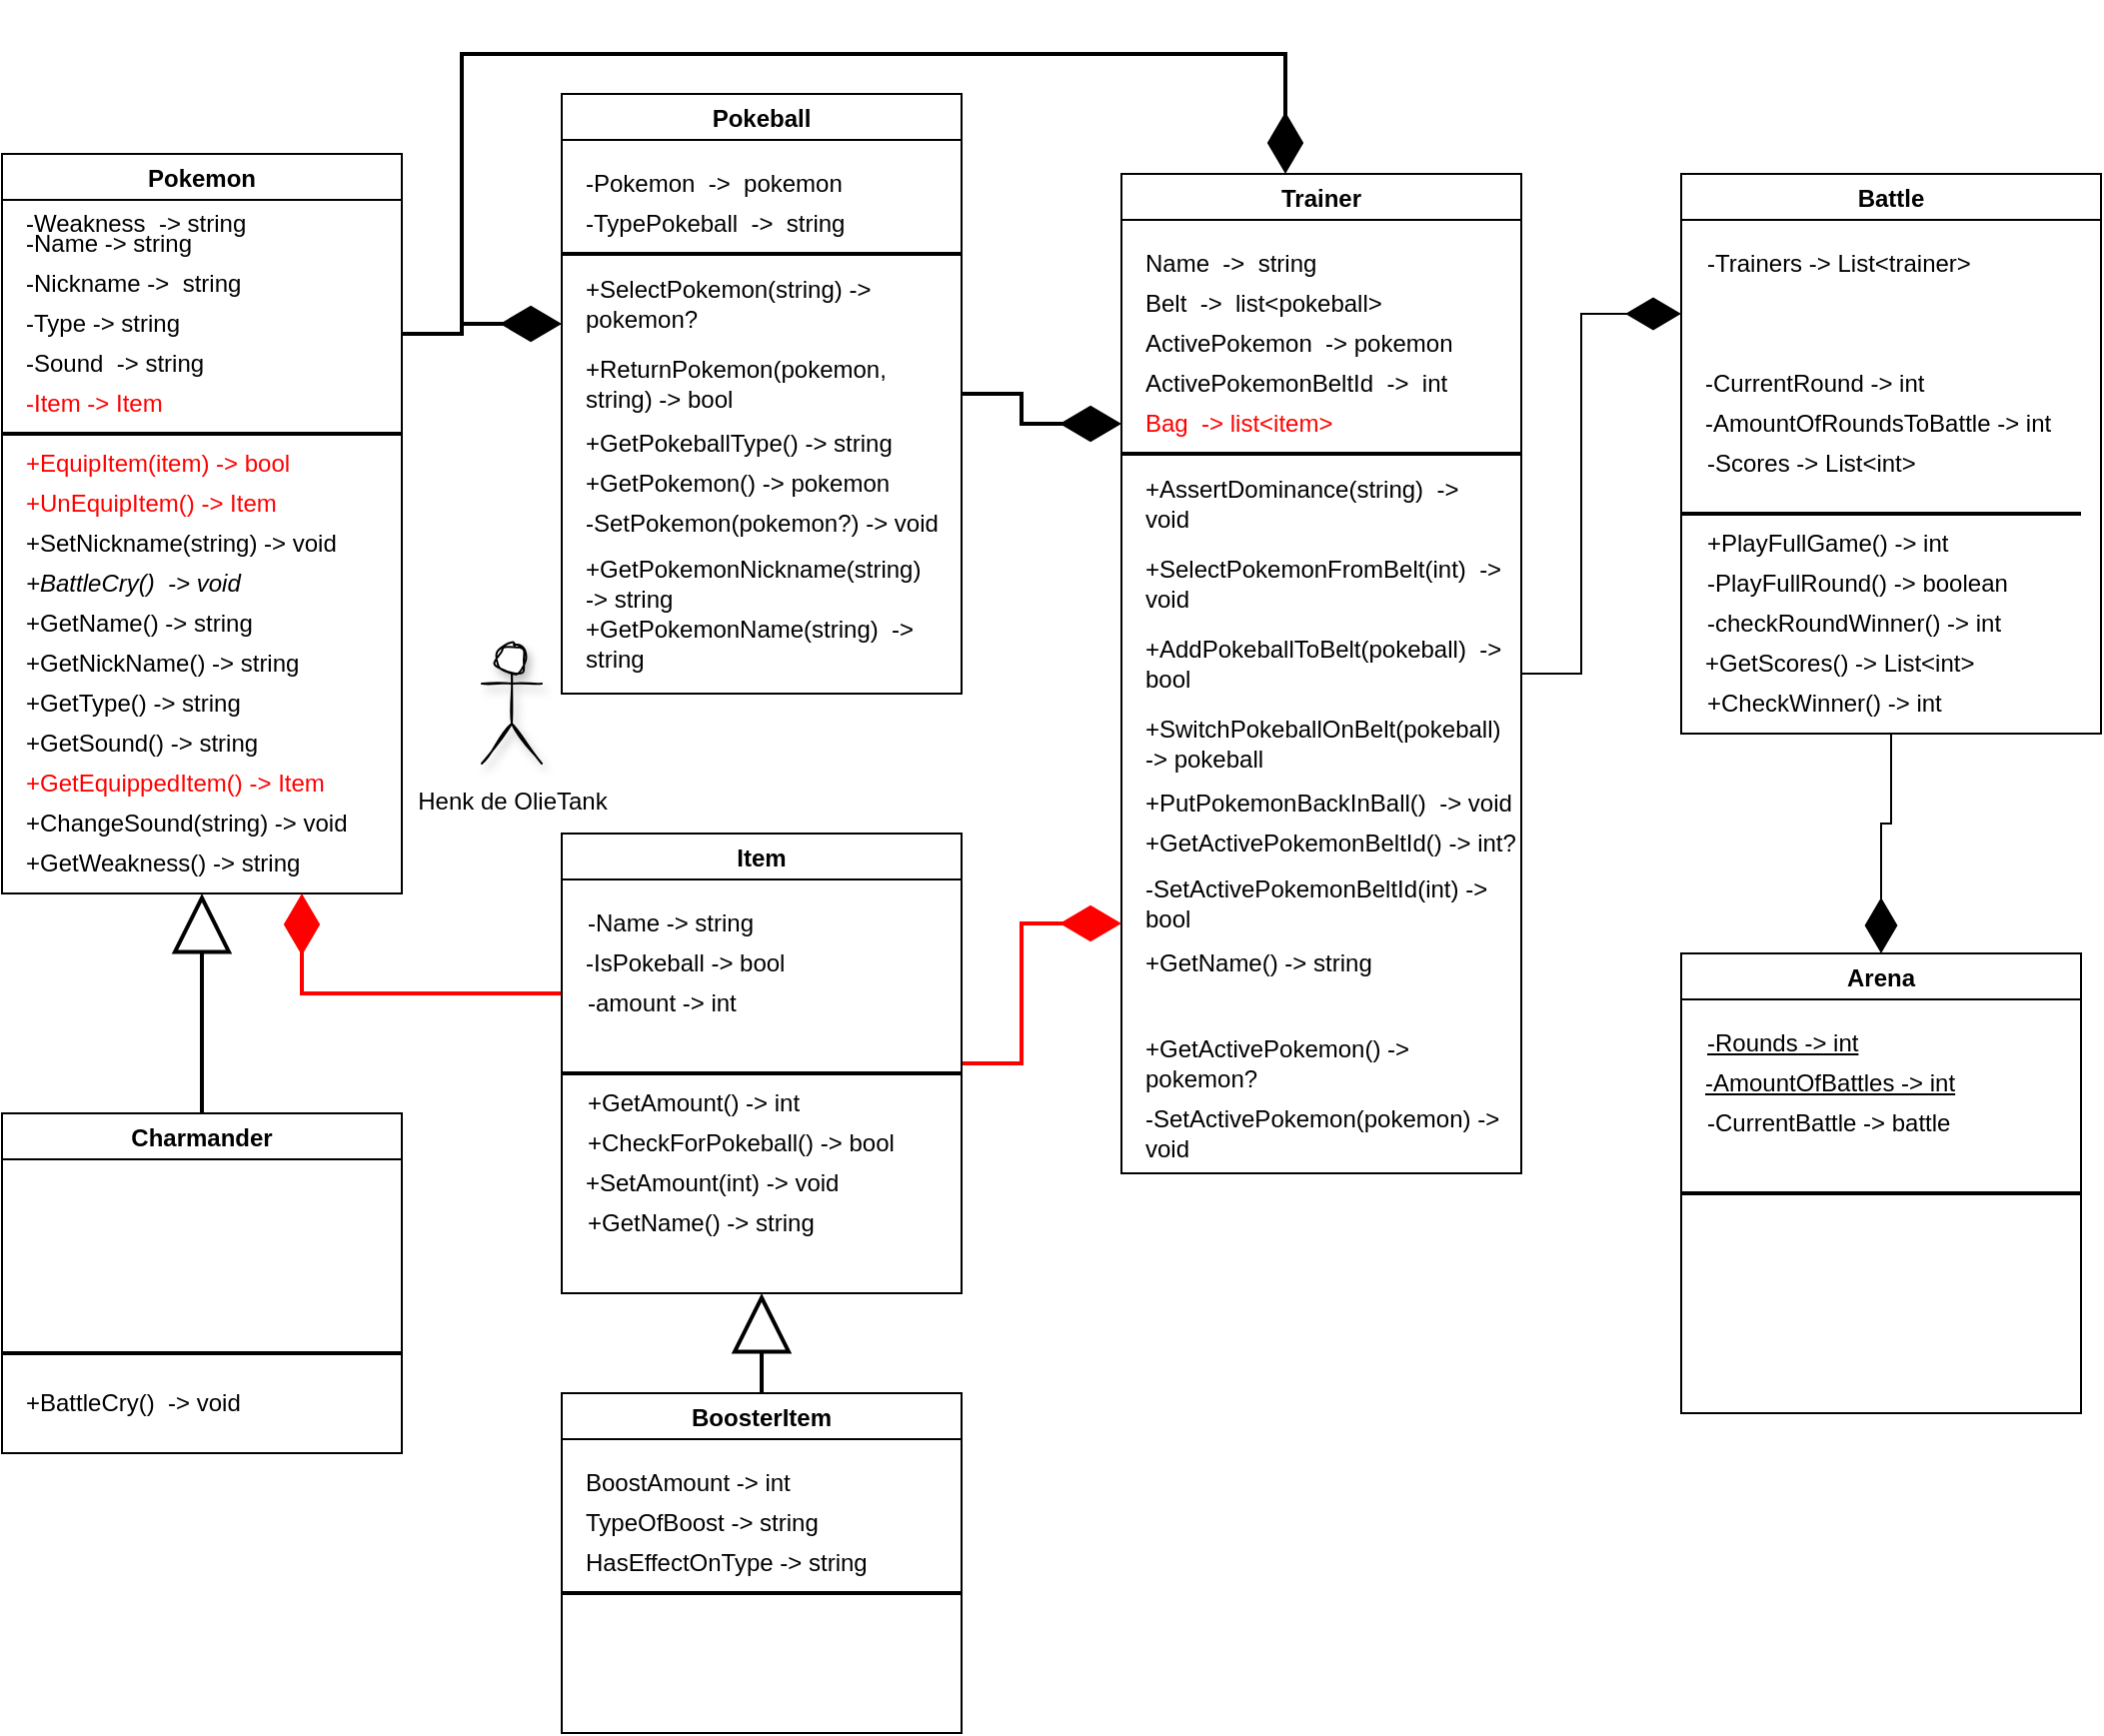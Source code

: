 <mxfile version="20.3.0" type="device"><diagram id="gQMneXquMCRz8JN8fTw5" name="Page-1"><mxGraphModel dx="1209" dy="755" grid="1" gridSize="10" guides="1" tooltips="1" connect="1" arrows="1" fold="1" page="1" pageScale="1" pageWidth="827" pageHeight="1169" math="0" shadow="0"><root><mxCell id="0"/><mxCell id="1" parent="0"/><mxCell id="nBO8WS76Ku1lHPPWJkrX-7" style="edgeStyle=orthogonalEdgeStyle;rounded=0;orthogonalLoop=1;jettySize=auto;html=1;strokeWidth=2;endArrow=diamondThin;endFill=1;startSize=25;endSize=25;" parent="1" edge="1"><mxGeometry relative="1" as="geometry"><mxPoint x="240" y="170" as="sourcePoint"/><Array as="points"><mxPoint x="240" y="170"/><mxPoint x="270" y="170"/><mxPoint x="270" y="165"/></Array><mxPoint x="320" y="165" as="targetPoint"/></mxGeometry></mxCell><mxCell id="nBO8WS76Ku1lHPPWJkrX-8" style="edgeStyle=orthogonalEdgeStyle;rounded=0;orthogonalLoop=1;jettySize=auto;html=1;entryX=0.41;entryY=0;entryDx=0;entryDy=0;entryPerimeter=0;strokeWidth=2;endArrow=diamondThin;endFill=1;startSize=25;endSize=25;" parent="1" source="Wq0bz1sxS0P5hZbhowYB-7" target="Wq0bz1sxS0P5hZbhowYB-41" edge="1"><mxGeometry relative="1" as="geometry"><Array as="points"><mxPoint x="270" y="170"/><mxPoint x="270" y="30"/><mxPoint x="682" y="30"/></Array></mxGeometry></mxCell><mxCell id="Wq0bz1sxS0P5hZbhowYB-7" value="Pokemon" style="swimlane;fillStyle=auto;fillColor=default;swimlaneFillColor=default;" parent="1" vertex="1"><mxGeometry x="40" y="80" width="200" height="370" as="geometry"><mxRectangle x="40" y="80" width="90" height="30" as="alternateBounds"/></mxGeometry></mxCell><mxCell id="Wq0bz1sxS0P5hZbhowYB-8" value="-Name -&amp;gt; string" style="text;html=1;strokeColor=none;fillColor=none;align=left;verticalAlign=middle;whiteSpace=wrap;rounded=0;fillStyle=auto;" parent="Wq0bz1sxS0P5hZbhowYB-7" vertex="1"><mxGeometry x="10" y="30" width="180" height="30" as="geometry"/></mxCell><mxCell id="Wq0bz1sxS0P5hZbhowYB-9" value="-Nickname&amp;nbsp;-&amp;gt;&amp;nbsp; string" style="text;html=1;strokeColor=none;fillColor=none;align=left;verticalAlign=middle;whiteSpace=wrap;rounded=0;fillStyle=auto;" parent="Wq0bz1sxS0P5hZbhowYB-7" vertex="1"><mxGeometry x="10" y="50" width="180" height="30" as="geometry"/></mxCell><mxCell id="Wq0bz1sxS0P5hZbhowYB-10" value="-Type&amp;nbsp;-&amp;gt; string" style="text;html=1;strokeColor=none;fillColor=none;align=left;verticalAlign=middle;whiteSpace=wrap;rounded=0;fillStyle=auto;" parent="Wq0bz1sxS0P5hZbhowYB-7" vertex="1"><mxGeometry x="10" y="70" width="180" height="30" as="geometry"/></mxCell><mxCell id="Wq0bz1sxS0P5hZbhowYB-14" value="-Sound&amp;nbsp;&amp;nbsp;-&amp;gt; string" style="text;html=1;strokeColor=none;fillColor=none;align=left;verticalAlign=middle;whiteSpace=wrap;rounded=0;fillStyle=auto;" parent="Wq0bz1sxS0P5hZbhowYB-7" vertex="1"><mxGeometry x="10" y="90" width="180" height="30" as="geometry"/></mxCell><mxCell id="Wq0bz1sxS0P5hZbhowYB-18" value="+EquipItem(item) -&amp;gt; bool" style="text;html=1;align=left;verticalAlign=middle;resizable=0;points=[];autosize=1;fontColor=#FF0000;" parent="Wq0bz1sxS0P5hZbhowYB-7" vertex="1"><mxGeometry x="10" y="140" width="160" height="30" as="geometry"/></mxCell><mxCell id="Wq0bz1sxS0P5hZbhowYB-35" value="" style="endArrow=none;html=1;rounded=0;strokeColor=default;strokeWidth=2;startSize=6;endSize=25;jumpStyle=none;jumpSize=6;" parent="Wq0bz1sxS0P5hZbhowYB-7" edge="1"><mxGeometry width="50" height="50" relative="1" as="geometry"><mxPoint y="140" as="sourcePoint"/><mxPoint x="200" y="140" as="targetPoint"/></mxGeometry></mxCell><mxCell id="9gn_OOF40aR07C0MIABU-18" value="+UnEquipItem() -&amp;gt; Item" style="text;html=1;align=left;verticalAlign=middle;resizable=0;points=[];autosize=1;fontColor=#FF0000;" parent="Wq0bz1sxS0P5hZbhowYB-7" vertex="1"><mxGeometry x="10" y="160" width="150" height="30" as="geometry"/></mxCell><mxCell id="pk9rP4-8v7g6dCDFqMnu-1" value="+SetNickname(string) -&amp;gt; void" style="text;html=1;align=left;verticalAlign=middle;resizable=0;points=[];autosize=1;strokeColor=none;fillColor=none;" parent="Wq0bz1sxS0P5hZbhowYB-7" vertex="1"><mxGeometry x="10" y="180" width="180" height="30" as="geometry"/></mxCell><mxCell id="pk9rP4-8v7g6dCDFqMnu-2" value="-Item -&amp;gt; Item" style="text;html=1;align=left;verticalAlign=middle;whiteSpace=wrap;rounded=0;fillStyle=auto;fontColor=#FF0000;" parent="Wq0bz1sxS0P5hZbhowYB-7" vertex="1"><mxGeometry x="10" y="110" width="180" height="30" as="geometry"/></mxCell><mxCell id="a145DeNxtpeG1QK1kXQo-1" value="+GetName() -&amp;gt; string" style="text;html=1;strokeColor=none;fillColor=none;align=left;verticalAlign=middle;whiteSpace=wrap;rounded=0;fillStyle=auto;" parent="Wq0bz1sxS0P5hZbhowYB-7" vertex="1"><mxGeometry x="10" y="220" width="180" height="30" as="geometry"/></mxCell><mxCell id="a145DeNxtpeG1QK1kXQo-2" value="+GetNickName() -&amp;gt; string" style="text;html=1;strokeColor=none;fillColor=none;align=left;verticalAlign=middle;whiteSpace=wrap;rounded=0;fillStyle=auto;" parent="Wq0bz1sxS0P5hZbhowYB-7" vertex="1"><mxGeometry x="10" y="240" width="180" height="30" as="geometry"/></mxCell><mxCell id="a145DeNxtpeG1QK1kXQo-3" value="+GetType() -&amp;gt; string" style="text;html=1;strokeColor=none;fillColor=none;align=left;verticalAlign=middle;whiteSpace=wrap;rounded=0;fillStyle=auto;" parent="Wq0bz1sxS0P5hZbhowYB-7" vertex="1"><mxGeometry x="10" y="260" width="180" height="30" as="geometry"/></mxCell><mxCell id="a145DeNxtpeG1QK1kXQo-4" value="+GetSound() -&amp;gt; string" style="text;html=1;strokeColor=none;fillColor=none;align=left;verticalAlign=middle;whiteSpace=wrap;rounded=0;fillStyle=auto;" parent="Wq0bz1sxS0P5hZbhowYB-7" vertex="1"><mxGeometry x="10" y="280" width="180" height="30" as="geometry"/></mxCell><mxCell id="a145DeNxtpeG1QK1kXQo-6" value="+GetEquippedItem() -&amp;gt; Item" style="text;html=1;align=left;verticalAlign=middle;whiteSpace=wrap;rounded=0;fillStyle=auto;fontColor=#FF0000;" parent="Wq0bz1sxS0P5hZbhowYB-7" vertex="1"><mxGeometry x="10" y="300" width="180" height="30" as="geometry"/></mxCell><mxCell id="a145DeNxtpeG1QK1kXQo-22" value="&lt;i&gt;+BattleCry()&amp;nbsp;&amp;nbsp;-&amp;gt; void&lt;/i&gt;" style="text;html=1;align=left;verticalAlign=middle;resizable=0;points=[];autosize=1;strokeColor=none;fillColor=none;" parent="Wq0bz1sxS0P5hZbhowYB-7" vertex="1"><mxGeometry x="10" y="200" width="130" height="30" as="geometry"/></mxCell><mxCell id="a145DeNxtpeG1QK1kXQo-23" value="+ChangeSound(string) -&amp;gt; void" style="text;html=1;strokeColor=none;fillColor=none;align=left;verticalAlign=middle;whiteSpace=wrap;rounded=0;fillStyle=auto;" parent="Wq0bz1sxS0P5hZbhowYB-7" vertex="1"><mxGeometry x="10" y="320" width="180" height="30" as="geometry"/></mxCell><mxCell id="WHzfwL2Oa8buIU5xL-HI-1" value="-Weakness&amp;nbsp; -&amp;gt; string" style="text;html=1;strokeColor=none;fillColor=none;align=left;verticalAlign=middle;whiteSpace=wrap;rounded=0;fillStyle=auto;" vertex="1" parent="Wq0bz1sxS0P5hZbhowYB-7"><mxGeometry x="10" y="20" width="180" height="30" as="geometry"/></mxCell><mxCell id="WHzfwL2Oa8buIU5xL-HI-2" value="+GetWeakness() -&amp;gt; string" style="text;html=1;strokeColor=none;fillColor=none;align=left;verticalAlign=middle;whiteSpace=wrap;rounded=0;fillStyle=auto;" vertex="1" parent="Wq0bz1sxS0P5hZbhowYB-7"><mxGeometry x="10" y="340" width="180" height="30" as="geometry"/></mxCell><mxCell id="nBO8WS76Ku1lHPPWJkrX-3" style="edgeStyle=orthogonalEdgeStyle;rounded=0;orthogonalLoop=1;jettySize=auto;html=1;strokeWidth=2;endArrow=diamondThin;endFill=1;startSize=25;endSize=25;entryX=0;entryY=0.25;entryDx=0;entryDy=0;" parent="1" source="Wq0bz1sxS0P5hZbhowYB-20" target="Wq0bz1sxS0P5hZbhowYB-41" edge="1"><mxGeometry relative="1" as="geometry"><mxPoint x="600" y="170" as="targetPoint"/></mxGeometry></mxCell><mxCell id="Wq0bz1sxS0P5hZbhowYB-20" value="Pokeball" style="swimlane;fillStyle=auto;fillColor=default;swimlaneFillColor=default;" parent="1" vertex="1"><mxGeometry x="320" y="50" width="200" height="300" as="geometry"/></mxCell><mxCell id="Wq0bz1sxS0P5hZbhowYB-21" value="-Pokemon&amp;nbsp;&amp;nbsp;-&amp;gt;&amp;nbsp; pokemon" style="text;html=1;strokeColor=none;fillColor=none;align=left;verticalAlign=middle;whiteSpace=wrap;rounded=0;fillStyle=auto;" parent="Wq0bz1sxS0P5hZbhowYB-20" vertex="1"><mxGeometry x="10" y="30" width="180" height="30" as="geometry"/></mxCell><mxCell id="Wq0bz1sxS0P5hZbhowYB-30" value="-TypePokeball&amp;nbsp;&amp;nbsp;-&amp;gt;&amp;nbsp; string" style="text;html=1;strokeColor=none;fillColor=none;align=left;verticalAlign=middle;whiteSpace=wrap;rounded=0;fillStyle=auto;" parent="Wq0bz1sxS0P5hZbhowYB-20" vertex="1"><mxGeometry x="10" y="50" width="180" height="30" as="geometry"/></mxCell><mxCell id="Wq0bz1sxS0P5hZbhowYB-32" value="" style="endArrow=none;html=1;rounded=0;strokeColor=default;strokeWidth=2;startSize=6;endSize=25;jumpStyle=none;jumpSize=6;" parent="Wq0bz1sxS0P5hZbhowYB-20" edge="1"><mxGeometry width="50" height="50" relative="1" as="geometry"><mxPoint y="80" as="sourcePoint"/><mxPoint x="200" y="80" as="targetPoint"/></mxGeometry></mxCell><mxCell id="Wq0bz1sxS0P5hZbhowYB-36" value="+SelectPokemon(string)&amp;nbsp;-&amp;gt; pokemon?" style="text;html=1;strokeColor=none;fillColor=none;align=left;verticalAlign=middle;whiteSpace=wrap;rounded=0;fillStyle=auto;" parent="Wq0bz1sxS0P5hZbhowYB-20" vertex="1"><mxGeometry x="10" y="90" width="180" height="30" as="geometry"/></mxCell><mxCell id="Wq0bz1sxS0P5hZbhowYB-37" value="+ReturnPokemon(pokemon, string)&amp;nbsp;-&amp;gt; bool" style="text;html=1;strokeColor=none;fillColor=none;align=left;verticalAlign=middle;whiteSpace=wrap;rounded=0;fillStyle=auto;" parent="Wq0bz1sxS0P5hZbhowYB-20" vertex="1"><mxGeometry x="10" y="130" width="180" height="30" as="geometry"/></mxCell><mxCell id="a145DeNxtpeG1QK1kXQo-7" value="+GetPokeballType() -&amp;gt; string" style="text;html=1;strokeColor=none;fillColor=none;align=left;verticalAlign=middle;whiteSpace=wrap;rounded=0;fillStyle=auto;" parent="Wq0bz1sxS0P5hZbhowYB-20" vertex="1"><mxGeometry x="10" y="160" width="180" height="30" as="geometry"/></mxCell><mxCell id="a145DeNxtpeG1QK1kXQo-8" value="+GetPokemon() -&amp;gt; pokemon" style="text;html=1;strokeColor=none;fillColor=none;align=left;verticalAlign=middle;whiteSpace=wrap;rounded=0;fillStyle=auto;" parent="Wq0bz1sxS0P5hZbhowYB-20" vertex="1"><mxGeometry x="10" y="180" width="180" height="30" as="geometry"/></mxCell><mxCell id="a145DeNxtpeG1QK1kXQo-9" value="-SetPokemon(pokemon?) -&amp;gt; void" style="text;html=1;strokeColor=none;fillColor=none;align=left;verticalAlign=middle;whiteSpace=wrap;rounded=0;fillStyle=auto;" parent="Wq0bz1sxS0P5hZbhowYB-20" vertex="1"><mxGeometry x="10" y="200" width="180" height="30" as="geometry"/></mxCell><mxCell id="a145DeNxtpeG1QK1kXQo-11" value="+GetPokemonNickname(string)&amp;nbsp; -&amp;gt; string" style="text;html=1;strokeColor=none;fillColor=none;align=left;verticalAlign=middle;whiteSpace=wrap;rounded=0;fillStyle=auto;" parent="Wq0bz1sxS0P5hZbhowYB-20" vertex="1"><mxGeometry x="10" y="230" width="180" height="30" as="geometry"/></mxCell><mxCell id="a145DeNxtpeG1QK1kXQo-13" value="+GetPokemonName(string)&amp;nbsp; -&amp;gt; string" style="text;html=1;strokeColor=none;fillColor=none;align=left;verticalAlign=middle;whiteSpace=wrap;rounded=0;fillStyle=auto;" parent="Wq0bz1sxS0P5hZbhowYB-20" vertex="1"><mxGeometry x="10" y="260" width="180" height="30" as="geometry"/></mxCell><mxCell id="Wq0bz1sxS0P5hZbhowYB-39" value="&lt;p style=&quot;line-height: 0;&quot;&gt;Henk de OlieTank&lt;/p&gt;" style="shape=umlActor;verticalLabelPosition=bottom;verticalAlign=top;html=1;outlineConnect=0;fillStyle=auto;fillColor=default;strokeWidth=1;perimeterSpacing=0;shadow=1;sketch=1;" parent="1" vertex="1"><mxGeometry x="280" y="325" width="30" height="60" as="geometry"/></mxCell><mxCell id="a145DeNxtpeG1QK1kXQo-42" style="edgeStyle=orthogonalEdgeStyle;rounded=0;orthogonalLoop=1;jettySize=auto;html=1;strokeWidth=1;endSize=25;endArrow=diamondThin;endFill=1;entryX=0;entryY=0.25;entryDx=0;entryDy=0;" parent="1" source="Wq0bz1sxS0P5hZbhowYB-41" target="a145DeNxtpeG1QK1kXQo-24" edge="1"><mxGeometry relative="1" as="geometry"><mxPoint x="880" y="170" as="targetPoint"/></mxGeometry></mxCell><mxCell id="Wq0bz1sxS0P5hZbhowYB-41" value="Trainer" style="swimlane;fillStyle=auto;fillColor=default;swimlaneFillColor=default;" parent="1" vertex="1"><mxGeometry x="600" y="90" width="200" height="500" as="geometry"><mxRectangle x="600" y="90" width="80" height="30" as="alternateBounds"/></mxGeometry></mxCell><mxCell id="Wq0bz1sxS0P5hZbhowYB-42" value="Name&amp;nbsp;&amp;nbsp;-&amp;gt;&amp;nbsp; string" style="text;html=1;strokeColor=none;fillColor=none;align=left;verticalAlign=middle;whiteSpace=wrap;rounded=0;fillStyle=auto;" parent="Wq0bz1sxS0P5hZbhowYB-41" vertex="1"><mxGeometry x="10" y="30" width="180" height="30" as="geometry"/></mxCell><mxCell id="Wq0bz1sxS0P5hZbhowYB-43" value="Belt&amp;nbsp;&amp;nbsp;-&amp;gt;&amp;nbsp; list&amp;lt;pokeball&amp;gt;" style="text;html=1;strokeColor=none;fillColor=none;align=left;verticalAlign=middle;whiteSpace=wrap;rounded=0;fillStyle=auto;" parent="Wq0bz1sxS0P5hZbhowYB-41" vertex="1"><mxGeometry x="10" y="50" width="180" height="30" as="geometry"/></mxCell><mxCell id="Wq0bz1sxS0P5hZbhowYB-44" value="" style="endArrow=none;html=1;rounded=0;strokeColor=default;strokeWidth=2;startSize=6;endSize=25;jumpStyle=none;jumpSize=6;" parent="Wq0bz1sxS0P5hZbhowYB-41" edge="1"><mxGeometry width="50" height="50" relative="1" as="geometry"><mxPoint y="140" as="sourcePoint"/><mxPoint x="200" y="140" as="targetPoint"/></mxGeometry></mxCell><mxCell id="Wq0bz1sxS0P5hZbhowYB-45" value="+SelectPokemonFromBelt(int)&amp;nbsp;&amp;nbsp;-&amp;gt; void" style="text;html=1;strokeColor=none;fillColor=none;align=left;verticalAlign=middle;whiteSpace=wrap;rounded=0;fillStyle=auto;" parent="Wq0bz1sxS0P5hZbhowYB-41" vertex="1"><mxGeometry x="10" y="190" width="190" height="30" as="geometry"/></mxCell><mxCell id="Wq0bz1sxS0P5hZbhowYB-46" value="+AssertDominance(string)&amp;nbsp;&amp;nbsp;-&amp;gt; void" style="text;html=1;strokeColor=none;fillColor=none;align=left;verticalAlign=middle;whiteSpace=wrap;rounded=0;fillStyle=auto;" parent="Wq0bz1sxS0P5hZbhowYB-41" vertex="1"><mxGeometry x="10" y="150" width="180" height="30" as="geometry"/></mxCell><mxCell id="Wq0bz1sxS0P5hZbhowYB-48" value="ActivePokemon&amp;nbsp;&amp;nbsp;-&amp;gt; pokemon" style="text;html=1;strokeColor=none;fillColor=none;align=left;verticalAlign=middle;whiteSpace=wrap;rounded=0;fillStyle=auto;" parent="Wq0bz1sxS0P5hZbhowYB-41" vertex="1"><mxGeometry x="10" y="70" width="180" height="30" as="geometry"/></mxCell><mxCell id="Wq0bz1sxS0P5hZbhowYB-50" value="ActivePokemonBeltId&amp;nbsp;&amp;nbsp;-&amp;gt;&amp;nbsp; int" style="text;html=1;strokeColor=none;fillColor=none;align=left;verticalAlign=middle;whiteSpace=wrap;rounded=0;fillStyle=auto;" parent="Wq0bz1sxS0P5hZbhowYB-41" vertex="1"><mxGeometry x="10" y="90" width="180" height="30" as="geometry"/></mxCell><mxCell id="9gn_OOF40aR07C0MIABU-1" value="Bag&amp;nbsp;&amp;nbsp;-&amp;gt;&amp;nbsp;list&amp;lt;item&amp;gt;" style="text;html=1;align=left;verticalAlign=middle;whiteSpace=wrap;rounded=0;fillStyle=auto;fontColor=#FF0000;" parent="Wq0bz1sxS0P5hZbhowYB-41" vertex="1"><mxGeometry x="10" y="110" width="180" height="30" as="geometry"/></mxCell><mxCell id="nBO8WS76Ku1lHPPWJkrX-10" value="+AddPokeballToBelt(pokeball)&amp;nbsp;&amp;nbsp;-&amp;gt; bool" style="text;html=1;strokeColor=none;fillColor=none;align=left;verticalAlign=middle;whiteSpace=wrap;rounded=0;fillStyle=auto;" parent="Wq0bz1sxS0P5hZbhowYB-41" vertex="1"><mxGeometry x="10" y="230" width="190" height="30" as="geometry"/></mxCell><mxCell id="nBO8WS76Ku1lHPPWJkrX-11" value="+SwitchPokeballOnBelt(pokeball)&amp;nbsp;&amp;nbsp;&lt;br&gt;-&amp;gt; pokeball" style="text;html=1;strokeColor=none;fillColor=none;align=left;verticalAlign=middle;whiteSpace=wrap;rounded=0;fillStyle=auto;" parent="Wq0bz1sxS0P5hZbhowYB-41" vertex="1"><mxGeometry x="10" y="270" width="180" height="30" as="geometry"/></mxCell><mxCell id="pk9rP4-8v7g6dCDFqMnu-8" value="+PutPokemonBackInBall()&amp;nbsp;&amp;nbsp;-&amp;gt; void" style="text;html=1;strokeColor=none;fillColor=none;align=left;verticalAlign=middle;whiteSpace=wrap;rounded=0;fillStyle=auto;" parent="Wq0bz1sxS0P5hZbhowYB-41" vertex="1"><mxGeometry x="10" y="300" width="190" height="30" as="geometry"/></mxCell><mxCell id="a145DeNxtpeG1QK1kXQo-14" value="+GetActivePokemonBeltId() -&amp;gt; int?&lt;span style=&quot;color: rgba(0, 0, 0, 0); font-family: monospace; font-size: 0px;&quot;&gt;%3CmxGraphModel%3E%3Croot%3E%3CmxCell%20id%3D%220%22%2F%3E%3CmxCell%20id%3D%221%22%20parent%3D%220%22%2F%3E%3CmxCell%20id%3D%222%22%20value%3D%22%2BPutPokemonBackInBall()%26amp%3Bnbsp%3B%26amp%3Bnbsp%3B-%26amp%3Bgt%3B%20void%22%20style%3D%22text%3Bhtml%3D1%3BstrokeColor%3Dnone%3BfillColor%3Dnone%3Balign%3Dleft%3BverticalAlign%3Dmiddle%3BwhiteSpace%3Dwrap%3Brounded%3D0%3BfillStyle%3Dauto%3B%22%20vertex%3D%221%22%20parent%3D%221%22%3E%3CmxGeometry%20x%3D%22610%22%20y%3D%22390%22%20width%3D%22190%22%20height%3D%2230%22%20as%3D%22geometry%22%2F%3E%3C%2FmxCell%3E%3C%2Froot%3E%3C%2FmxGraphModel%3E&lt;/span&gt;" style="text;html=1;strokeColor=none;fillColor=none;align=left;verticalAlign=middle;whiteSpace=wrap;rounded=0;fillStyle=auto;" parent="Wq0bz1sxS0P5hZbhowYB-41" vertex="1"><mxGeometry x="10" y="320" width="190" height="30" as="geometry"/></mxCell><mxCell id="a145DeNxtpeG1QK1kXQo-15" value="-SetActivePokemonBeltId(int) -&amp;gt; bool" style="text;html=1;strokeColor=none;fillColor=none;align=left;verticalAlign=middle;whiteSpace=wrap;rounded=0;fillStyle=auto;" parent="Wq0bz1sxS0P5hZbhowYB-41" vertex="1"><mxGeometry x="10" y="350" width="190" height="30" as="geometry"/></mxCell><mxCell id="a145DeNxtpeG1QK1kXQo-16" value="+GetName() -&amp;gt; string" style="text;html=1;strokeColor=none;fillColor=none;align=left;verticalAlign=middle;whiteSpace=wrap;rounded=0;fillStyle=auto;" parent="Wq0bz1sxS0P5hZbhowYB-41" vertex="1"><mxGeometry x="10" y="380" width="190" height="30" as="geometry"/></mxCell><mxCell id="a145DeNxtpeG1QK1kXQo-17" value="-GetBelt() -&amp;gt; List&amp;lt;pokeball&amp;gt;" style="text;html=1;strokeColor=none;fillColor=none;align=left;verticalAlign=middle;whiteSpace=wrap;rounded=0;fillStyle=auto;fontColor=#FFFFFF;" parent="Wq0bz1sxS0P5hZbhowYB-41" vertex="1"><mxGeometry x="10" y="400" width="190" height="30" as="geometry"/></mxCell><mxCell id="a145DeNxtpeG1QK1kXQo-18" value="+GetActivePokemon() -&amp;gt; pokemon?" style="text;html=1;strokeColor=none;fillColor=none;align=left;verticalAlign=middle;whiteSpace=wrap;rounded=0;fillStyle=auto;" parent="Wq0bz1sxS0P5hZbhowYB-41" vertex="1"><mxGeometry x="10" y="430" width="190" height="30" as="geometry"/></mxCell><mxCell id="a145DeNxtpeG1QK1kXQo-20" value="-SetActivePokemon(pokemon) -&amp;gt; void" style="text;html=1;strokeColor=none;fillColor=none;align=left;verticalAlign=middle;whiteSpace=wrap;rounded=0;fillStyle=auto;" parent="Wq0bz1sxS0P5hZbhowYB-41" vertex="1"><mxGeometry x="10" y="465" width="190" height="30" as="geometry"/></mxCell><mxCell id="Wq0bz1sxS0P5hZbhowYB-60" style="edgeStyle=orthogonalEdgeStyle;rounded=0;jumpStyle=none;jumpSize=6;orthogonalLoop=1;jettySize=auto;html=1;strokeColor=default;strokeWidth=2;startArrow=none;startFill=0;endArrow=block;endFill=0;startSize=6;endSize=25;entryX=0.5;entryY=1;entryDx=0;entryDy=0;" parent="1" source="Wq0bz1sxS0P5hZbhowYB-52" target="Wq0bz1sxS0P5hZbhowYB-7" edge="1"><mxGeometry relative="1" as="geometry"><mxPoint x="140" y="330" as="targetPoint"/></mxGeometry></mxCell><mxCell id="Wq0bz1sxS0P5hZbhowYB-52" value="Charmander" style="swimlane;fillStyle=auto;fillColor=default;swimlaneFillColor=default;" parent="1" vertex="1"><mxGeometry x="40" y="560" width="200" height="170" as="geometry"/></mxCell><mxCell id="Wq0bz1sxS0P5hZbhowYB-55" value="" style="endArrow=none;html=1;rounded=0;strokeColor=default;strokeWidth=2;startSize=6;endSize=25;jumpStyle=none;jumpSize=6;" parent="Wq0bz1sxS0P5hZbhowYB-52" edge="1"><mxGeometry width="50" height="50" relative="1" as="geometry"><mxPoint y="120" as="sourcePoint"/><mxPoint x="200" y="120" as="targetPoint"/></mxGeometry></mxCell><mxCell id="a145DeNxtpeG1QK1kXQo-21" value="+BattleCry()&amp;nbsp;&lt;span style=&quot;&quot;&gt;&amp;nbsp;-&amp;gt; void&lt;/span&gt;" style="text;html=1;align=left;verticalAlign=middle;resizable=0;points=[];autosize=1;strokeColor=none;fillColor=none;" parent="Wq0bz1sxS0P5hZbhowYB-52" vertex="1"><mxGeometry x="10" y="130" width="130" height="30" as="geometry"/></mxCell><mxCell id="nBO8WS76Ku1lHPPWJkrX-5" style="edgeStyle=orthogonalEdgeStyle;rounded=0;orthogonalLoop=1;jettySize=auto;html=1;entryX=0;entryY=0.75;entryDx=0;entryDy=0;strokeWidth=2;endArrow=diamondThin;endFill=1;startSize=25;endSize=25;fillColor=#a20025;strokeColor=#FF0000;" parent="1" source="9gn_OOF40aR07C0MIABU-2" target="Wq0bz1sxS0P5hZbhowYB-41" edge="1"><mxGeometry relative="1" as="geometry"/></mxCell><mxCell id="nBO8WS76Ku1lHPPWJkrX-6" style="edgeStyle=orthogonalEdgeStyle;rounded=0;orthogonalLoop=1;jettySize=auto;html=1;strokeWidth=2;endArrow=diamondThin;endFill=1;startSize=25;endSize=25;entryX=0.75;entryY=1;entryDx=0;entryDy=0;fillColor=#a20025;strokeColor=#FF0000;" parent="1" source="9gn_OOF40aR07C0MIABU-2" target="Wq0bz1sxS0P5hZbhowYB-7" edge="1"><mxGeometry relative="1" as="geometry"><mxPoint x="200" y="290" as="targetPoint"/><Array as="points"><mxPoint x="190" y="500"/></Array></mxGeometry></mxCell><mxCell id="9gn_OOF40aR07C0MIABU-2" value="Item" style="swimlane;fillStyle=auto;fillColor=default;swimlaneFillColor=default;" parent="1" vertex="1"><mxGeometry x="320" y="420" width="200" height="230" as="geometry"><mxRectangle x="320" y="320" width="70" height="30" as="alternateBounds"/></mxGeometry></mxCell><mxCell id="9gn_OOF40aR07C0MIABU-3" value="" style="endArrow=none;html=1;rounded=0;strokeColor=default;strokeWidth=2;startSize=6;endSize=25;jumpStyle=none;jumpSize=6;" parent="9gn_OOF40aR07C0MIABU-2" edge="1"><mxGeometry width="50" height="50" relative="1" as="geometry"><mxPoint y="120" as="sourcePoint"/><mxPoint x="200" y="120" as="targetPoint"/></mxGeometry></mxCell><mxCell id="9gn_OOF40aR07C0MIABU-7" value="-Name&amp;nbsp;-&amp;gt; string" style="text;html=1;strokeColor=none;fillColor=none;align=left;verticalAlign=middle;whiteSpace=wrap;rounded=0;fillStyle=auto;" parent="9gn_OOF40aR07C0MIABU-2" vertex="1"><mxGeometry x="11" y="30" width="180" height="30" as="geometry"/></mxCell><mxCell id="9gn_OOF40aR07C0MIABU-8" value="-IsPokeball&amp;nbsp;-&amp;gt; bool" style="text;html=1;strokeColor=none;fillColor=none;align=left;verticalAlign=middle;whiteSpace=wrap;rounded=0;fillStyle=auto;" parent="9gn_OOF40aR07C0MIABU-2" vertex="1"><mxGeometry x="10" y="50" width="180" height="30" as="geometry"/></mxCell><mxCell id="9gn_OOF40aR07C0MIABU-15" value="-amount -&amp;gt; int&amp;nbsp;&lt;span style=&quot;color: rgba(0, 0, 0, 0); font-family: monospace; font-size: 0px;&quot;&gt;%3CmxGraphModel%3E%3Croot%3E%3CmxCell%20id%3D%220%22%2F%3E%3CmxCell%20id%3D%221%22%20parent%3D%220%22%2F%3E%3CmxCell%20id%3D%222%22%20value%3D%22IsPokeball%22%20style%3D%22text%3Bhtml%3D1%3BstrokeColor%3Dnone%3BfillColor%3Dnone%3Balign%3Dleft%3BverticalAlign%3Dmiddle%3BwhiteSpace%3Dwrap%3Brounded%3D0%3BfillStyle%3Dauto%3B%22%20vertex%3D%221%22%20parent%3D%221%22%3E%3CmxGeometry%20x%3D%22330%22%20y%3D%22370%22%20width%3D%22180%22%20height%3D%2230%22%20as%3D%22geometry%22%2F%3E%3C%2FmxCell%3E%3C%2Froot%3E%3C%2FmxGraphModel%3E -&lt;/span&gt;" style="text;html=1;strokeColor=none;fillColor=none;align=left;verticalAlign=middle;whiteSpace=wrap;rounded=0;fillStyle=auto;" parent="9gn_OOF40aR07C0MIABU-2" vertex="1"><mxGeometry x="11" y="70" width="180" height="30" as="geometry"/></mxCell><mxCell id="pk9rP4-8v7g6dCDFqMnu-4" value="+GetAmount() -&amp;gt; int" style="text;html=1;strokeColor=none;fillColor=none;align=left;verticalAlign=middle;whiteSpace=wrap;rounded=0;fillStyle=auto;" parent="9gn_OOF40aR07C0MIABU-2" vertex="1"><mxGeometry x="11" y="120" width="180" height="30" as="geometry"/></mxCell><mxCell id="pk9rP4-8v7g6dCDFqMnu-5" value="+CheckForPokeball() -&amp;gt; bool" style="text;html=1;strokeColor=none;fillColor=none;align=left;verticalAlign=middle;whiteSpace=wrap;rounded=0;fillStyle=auto;" parent="9gn_OOF40aR07C0MIABU-2" vertex="1"><mxGeometry x="11" y="140" width="180" height="30" as="geometry"/></mxCell><mxCell id="pk9rP4-8v7g6dCDFqMnu-6" value="+SetAmount(int) -&amp;gt; void" style="text;html=1;strokeColor=none;fillColor=none;align=left;verticalAlign=middle;whiteSpace=wrap;rounded=0;fillStyle=auto;" parent="9gn_OOF40aR07C0MIABU-2" vertex="1"><mxGeometry x="10" y="160" width="180" height="30" as="geometry"/></mxCell><mxCell id="a145DeNxtpeG1QK1kXQo-10" value="+GetName() -&amp;gt; string" style="text;html=1;strokeColor=none;fillColor=none;align=left;verticalAlign=middle;whiteSpace=wrap;rounded=0;fillStyle=auto;" parent="9gn_OOF40aR07C0MIABU-2" vertex="1"><mxGeometry x="11" y="180" width="180" height="30" as="geometry"/></mxCell><mxCell id="9gn_OOF40aR07C0MIABU-16" style="edgeStyle=orthogonalEdgeStyle;rounded=0;orthogonalLoop=1;jettySize=auto;html=1;entryX=0.5;entryY=1;entryDx=0;entryDy=0;strokeWidth=2;endArrow=block;endFill=0;startSize=25;endSize=25;" parent="1" source="9gn_OOF40aR07C0MIABU-10" target="9gn_OOF40aR07C0MIABU-2" edge="1"><mxGeometry relative="1" as="geometry"/></mxCell><mxCell id="9gn_OOF40aR07C0MIABU-10" value="BoosterItem" style="swimlane;fillStyle=auto;fillColor=default;swimlaneFillColor=default;" parent="1" vertex="1"><mxGeometry x="320" y="700" width="200" height="170" as="geometry"/></mxCell><mxCell id="9gn_OOF40aR07C0MIABU-11" value="" style="endArrow=none;html=1;rounded=0;strokeColor=default;strokeWidth=2;startSize=6;endSize=25;jumpStyle=none;jumpSize=6;" parent="9gn_OOF40aR07C0MIABU-10" edge="1"><mxGeometry width="50" height="50" relative="1" as="geometry"><mxPoint y="100" as="sourcePoint"/><mxPoint x="200" y="100" as="targetPoint"/></mxGeometry></mxCell><mxCell id="9gn_OOF40aR07C0MIABU-12" value="BoostAmount&amp;nbsp;-&amp;gt; int" style="text;html=1;strokeColor=none;fillColor=none;align=left;verticalAlign=middle;whiteSpace=wrap;rounded=0;fillStyle=auto;" parent="9gn_OOF40aR07C0MIABU-10" vertex="1"><mxGeometry x="10" y="30" width="180" height="30" as="geometry"/></mxCell><mxCell id="9gn_OOF40aR07C0MIABU-13" value="TypeOfBoost&amp;nbsp;-&amp;gt; string" style="text;html=1;strokeColor=none;fillColor=none;align=left;verticalAlign=middle;whiteSpace=wrap;rounded=0;fillStyle=auto;" parent="9gn_OOF40aR07C0MIABU-10" vertex="1"><mxGeometry x="10" y="50" width="180" height="30" as="geometry"/></mxCell><mxCell id="9gn_OOF40aR07C0MIABU-14" value="HasEffectOnType&amp;nbsp;-&amp;gt; string" style="text;html=1;strokeColor=none;fillColor=none;align=left;verticalAlign=middle;whiteSpace=wrap;rounded=0;fillStyle=auto;" parent="9gn_OOF40aR07C0MIABU-10" vertex="1"><mxGeometry x="10" y="70" width="180" height="30" as="geometry"/></mxCell><mxCell id="a145DeNxtpeG1QK1kXQo-43" style="edgeStyle=orthogonalEdgeStyle;rounded=0;orthogonalLoop=1;jettySize=auto;html=1;entryX=0.5;entryY=0;entryDx=0;entryDy=0;strokeWidth=1;endArrow=diamondThin;endFill=1;endSize=25;" parent="1" source="a145DeNxtpeG1QK1kXQo-24" target="a145DeNxtpeG1QK1kXQo-33" edge="1"><mxGeometry relative="1" as="geometry"/></mxCell><mxCell id="a145DeNxtpeG1QK1kXQo-24" value="Battle" style="swimlane;fillStyle=auto;fillColor=default;swimlaneFillColor=default;" parent="1" vertex="1"><mxGeometry x="880" y="90" width="210" height="280" as="geometry"><mxRectangle x="320" y="320" width="70" height="30" as="alternateBounds"/></mxGeometry></mxCell><mxCell id="a145DeNxtpeG1QK1kXQo-25" value="" style="endArrow=none;html=1;rounded=0;strokeColor=default;strokeWidth=2;startSize=6;endSize=25;jumpStyle=none;jumpSize=6;" parent="a145DeNxtpeG1QK1kXQo-24" edge="1"><mxGeometry width="50" height="50" relative="1" as="geometry"><mxPoint y="170" as="sourcePoint"/><mxPoint x="200" y="170" as="targetPoint"/></mxGeometry></mxCell><mxCell id="a145DeNxtpeG1QK1kXQo-26" value="-Trainers -&amp;gt; List&amp;lt;trainer&amp;gt;" style="text;html=1;strokeColor=none;fillColor=none;align=left;verticalAlign=middle;whiteSpace=wrap;rounded=0;fillStyle=auto;" parent="a145DeNxtpeG1QK1kXQo-24" vertex="1"><mxGeometry x="11" y="30" width="180" height="30" as="geometry"/></mxCell><mxCell id="a145DeNxtpeG1QK1kXQo-44" value="-CurrentRound -&amp;gt; int" style="text;html=1;strokeColor=none;fillColor=none;align=left;verticalAlign=middle;whiteSpace=wrap;rounded=0;fillStyle=auto;" parent="a145DeNxtpeG1QK1kXQo-24" vertex="1"><mxGeometry x="10" y="90" width="180" height="30" as="geometry"/></mxCell><mxCell id="a145DeNxtpeG1QK1kXQo-46" value="-AmountOfRoundsToBattle -&amp;gt; int" style="text;html=1;strokeColor=none;fillColor=none;align=left;verticalAlign=middle;whiteSpace=wrap;rounded=0;fillStyle=auto;" parent="a145DeNxtpeG1QK1kXQo-24" vertex="1"><mxGeometry x="10" y="110" width="180" height="30" as="geometry"/></mxCell><mxCell id="a145DeNxtpeG1QK1kXQo-48" value="-Scores -&amp;gt; List&amp;lt;int&amp;gt;" style="text;html=1;strokeColor=none;fillColor=none;align=left;verticalAlign=middle;whiteSpace=wrap;rounded=0;fillStyle=auto;" parent="a145DeNxtpeG1QK1kXQo-24" vertex="1"><mxGeometry x="11" y="130" width="180" height="30" as="geometry"/></mxCell><mxCell id="a145DeNxtpeG1QK1kXQo-49" value="+PlayFullGame() -&amp;gt; int" style="text;html=1;strokeColor=none;fillColor=none;align=left;verticalAlign=middle;whiteSpace=wrap;rounded=0;fillStyle=auto;" parent="a145DeNxtpeG1QK1kXQo-24" vertex="1"><mxGeometry x="11" y="170" width="180" height="30" as="geometry"/></mxCell><mxCell id="a145DeNxtpeG1QK1kXQo-50" value="-PlayFullRound() -&amp;gt; boolean" style="text;html=1;strokeColor=none;fillColor=none;align=left;verticalAlign=middle;whiteSpace=wrap;rounded=0;fillStyle=auto;" parent="a145DeNxtpeG1QK1kXQo-24" vertex="1"><mxGeometry x="11" y="190" width="180" height="30" as="geometry"/></mxCell><mxCell id="a145DeNxtpeG1QK1kXQo-51" value="-checkRoundWinner() -&amp;gt; int" style="text;html=1;strokeColor=none;fillColor=none;align=left;verticalAlign=middle;whiteSpace=wrap;rounded=0;fillStyle=auto;" parent="a145DeNxtpeG1QK1kXQo-24" vertex="1"><mxGeometry x="11" y="210" width="180" height="30" as="geometry"/></mxCell><mxCell id="WHzfwL2Oa8buIU5xL-HI-5" value="+GetScores() -&amp;gt; List&amp;lt;int&amp;gt;" style="text;html=1;strokeColor=none;fillColor=none;align=left;verticalAlign=middle;whiteSpace=wrap;rounded=0;fillStyle=auto;" vertex="1" parent="a145DeNxtpeG1QK1kXQo-24"><mxGeometry x="10" y="230" width="180" height="30" as="geometry"/></mxCell><mxCell id="WHzfwL2Oa8buIU5xL-HI-6" value="+CheckWinner() -&amp;gt; int" style="text;html=1;strokeColor=none;fillColor=none;align=left;verticalAlign=middle;whiteSpace=wrap;rounded=0;fillStyle=auto;" vertex="1" parent="a145DeNxtpeG1QK1kXQo-24"><mxGeometry x="11" y="250" width="180" height="30" as="geometry"/></mxCell><mxCell id="a145DeNxtpeG1QK1kXQo-33" value="Arena" style="swimlane;fillStyle=auto;fillColor=default;swimlaneFillColor=default;" parent="1" vertex="1"><mxGeometry x="880" y="480" width="200" height="230" as="geometry"><mxRectangle x="320" y="320" width="70" height="30" as="alternateBounds"/></mxGeometry></mxCell><mxCell id="a145DeNxtpeG1QK1kXQo-34" value="" style="endArrow=none;html=1;rounded=0;strokeColor=default;strokeWidth=2;startSize=6;endSize=25;jumpStyle=none;jumpSize=6;" parent="a145DeNxtpeG1QK1kXQo-33" edge="1"><mxGeometry width="50" height="50" relative="1" as="geometry"><mxPoint y="120" as="sourcePoint"/><mxPoint x="200" y="120" as="targetPoint"/></mxGeometry></mxCell><mxCell id="a145DeNxtpeG1QK1kXQo-35" value="-Rounds -&amp;gt; int" style="text;html=1;strokeColor=none;fillColor=none;align=left;verticalAlign=middle;whiteSpace=wrap;rounded=0;fillStyle=auto;fontStyle=4" parent="a145DeNxtpeG1QK1kXQo-33" vertex="1"><mxGeometry x="11" y="30" width="180" height="30" as="geometry"/></mxCell><mxCell id="a145DeNxtpeG1QK1kXQo-36" value="-AmountOfBattles -&amp;gt; int" style="text;html=1;strokeColor=none;fillColor=none;align=left;verticalAlign=middle;whiteSpace=wrap;rounded=0;fillStyle=auto;fontStyle=4" parent="a145DeNxtpeG1QK1kXQo-33" vertex="1"><mxGeometry x="10" y="50" width="180" height="30" as="geometry"/></mxCell><mxCell id="a145DeNxtpeG1QK1kXQo-37" value="-CurrentBattle -&amp;gt; battle" style="text;html=1;strokeColor=none;fillColor=none;align=left;verticalAlign=middle;whiteSpace=wrap;rounded=0;fillStyle=auto;" parent="a145DeNxtpeG1QK1kXQo-33" vertex="1"><mxGeometry x="11" y="70" width="180" height="30" as="geometry"/></mxCell></root></mxGraphModel></diagram></mxfile>